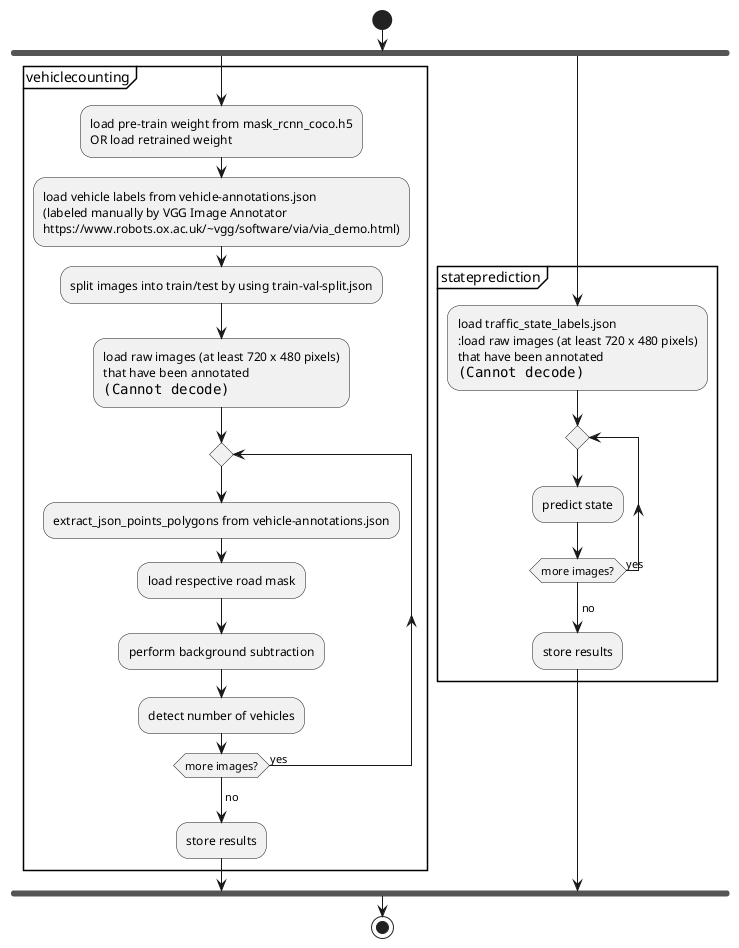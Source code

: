 @startuml
'https://plantuml.com/activity-diagram-beta

start

fork
partition vehiclecounting {
:load pre-train weight from mask_rcnn_coco.h5
OR load retrained weight;
:load vehicle labels from vehicle-annotations.json
(labeled manually by VGG Image Annotator
https://www.robots.ox.ac.uk/~vgg/software/via/via_demo.html);
:split images into train/test by using train-val-split.json;
:load raw images (at least 720 x 480 pixels)
that have been annotated
<img:overview/2018-8-27-18-30.jpg{scale=0.2}>;
repeat
:extract_json_points_polygons from vehicle-annotations.json;
:load respective road mask;
:perform background subtraction;
:detect number of vehicles;
repeat while (more images?) is (yes)
->no;
:store results;
}

fork again

partition stateprediction {
:load traffic_state_labels.json
:load raw images (at least 720 x 480 pixels)
that have been annotated
<img:overview/2018-8-27-18-30.jpg{scale=0.2}>;
repeat
:predict state;
repeat while (more images?) is (yes)
->no;
:store results;
}

end fork


stop

@enduml

